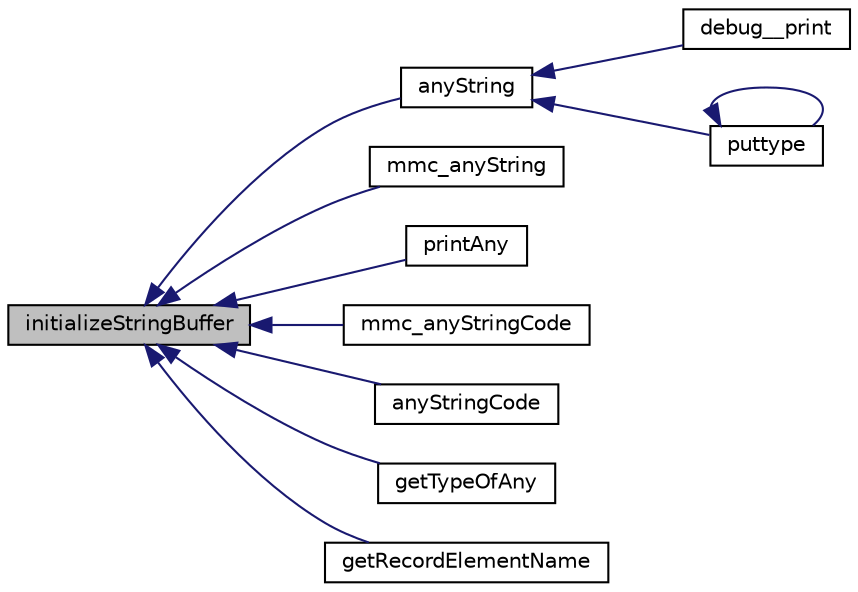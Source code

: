 digraph "initializeStringBuffer"
{
  edge [fontname="Helvetica",fontsize="10",labelfontname="Helvetica",labelfontsize="10"];
  node [fontname="Helvetica",fontsize="10",shape=record];
  rankdir="LR";
  Node23 [label="initializeStringBuffer",height=0.2,width=0.4,color="black", fillcolor="grey75", style="filled", fontcolor="black"];
  Node23 -> Node24 [dir="back",color="midnightblue",fontsize="10",style="solid",fontname="Helvetica"];
  Node24 [label="anyString",height=0.2,width=0.4,color="black", fillcolor="white", style="filled",URL="$d2/df1/meta__modelica_8h.html#a31284b9b8b8bfd41d63ef6dab0230824"];
  Node24 -> Node25 [dir="back",color="midnightblue",fontsize="10",style="solid",fontname="Helvetica"];
  Node25 [label="debug__print",height=0.2,width=0.4,color="black", fillcolor="white", style="filled",URL="$d2/df1/meta__modelica_8h.html#a7cc4856202abfb350a90ec994c58ef8d"];
  Node24 -> Node26 [dir="back",color="midnightblue",fontsize="10",style="solid",fontname="Helvetica"];
  Node26 [label="puttype",height=0.2,width=0.4,color="black", fillcolor="white", style="filled",URL="$dc/d1b/read__write_8h.html#a29f4c414302d8d919fb106b9f4b5c72b"];
  Node26 -> Node26 [dir="back",color="midnightblue",fontsize="10",style="solid",fontname="Helvetica"];
  Node23 -> Node27 [dir="back",color="midnightblue",fontsize="10",style="solid",fontname="Helvetica"];
  Node27 [label="mmc_anyString",height=0.2,width=0.4,color="black", fillcolor="white", style="filled",URL="$d2/df1/meta__modelica_8h.html#a876ff8b6f7c1bdebe0faaf9d85e22945"];
  Node23 -> Node28 [dir="back",color="midnightblue",fontsize="10",style="solid",fontname="Helvetica"];
  Node28 [label="printAny",height=0.2,width=0.4,color="black", fillcolor="white", style="filled",URL="$d2/df1/meta__modelica_8h.html#ada904c66eddb6c36684e6edbdba32799"];
  Node23 -> Node29 [dir="back",color="midnightblue",fontsize="10",style="solid",fontname="Helvetica"];
  Node29 [label="mmc_anyStringCode",height=0.2,width=0.4,color="black", fillcolor="white", style="filled",URL="$de/df6/meta__modelica_8c.html#ab2e87d9cd39324ea93c358a8d85097b7"];
  Node23 -> Node30 [dir="back",color="midnightblue",fontsize="10",style="solid",fontname="Helvetica"];
  Node30 [label="anyStringCode",height=0.2,width=0.4,color="black", fillcolor="white", style="filled",URL="$de/df6/meta__modelica_8c.html#aa90360005f3baf7d65ef90937d1bc86c"];
  Node23 -> Node31 [dir="back",color="midnightblue",fontsize="10",style="solid",fontname="Helvetica"];
  Node31 [label="getTypeOfAny",height=0.2,width=0.4,color="black", fillcolor="white", style="filled",URL="$d2/df1/meta__modelica_8h.html#a5b46403cb530412c6e0d8a82ad7e899c"];
  Node23 -> Node32 [dir="back",color="midnightblue",fontsize="10",style="solid",fontname="Helvetica"];
  Node32 [label="getRecordElementName",height=0.2,width=0.4,color="black", fillcolor="white", style="filled",URL="$d2/df1/meta__modelica_8h.html#a8ddb47345979f753d5b242109057e504"];
}
